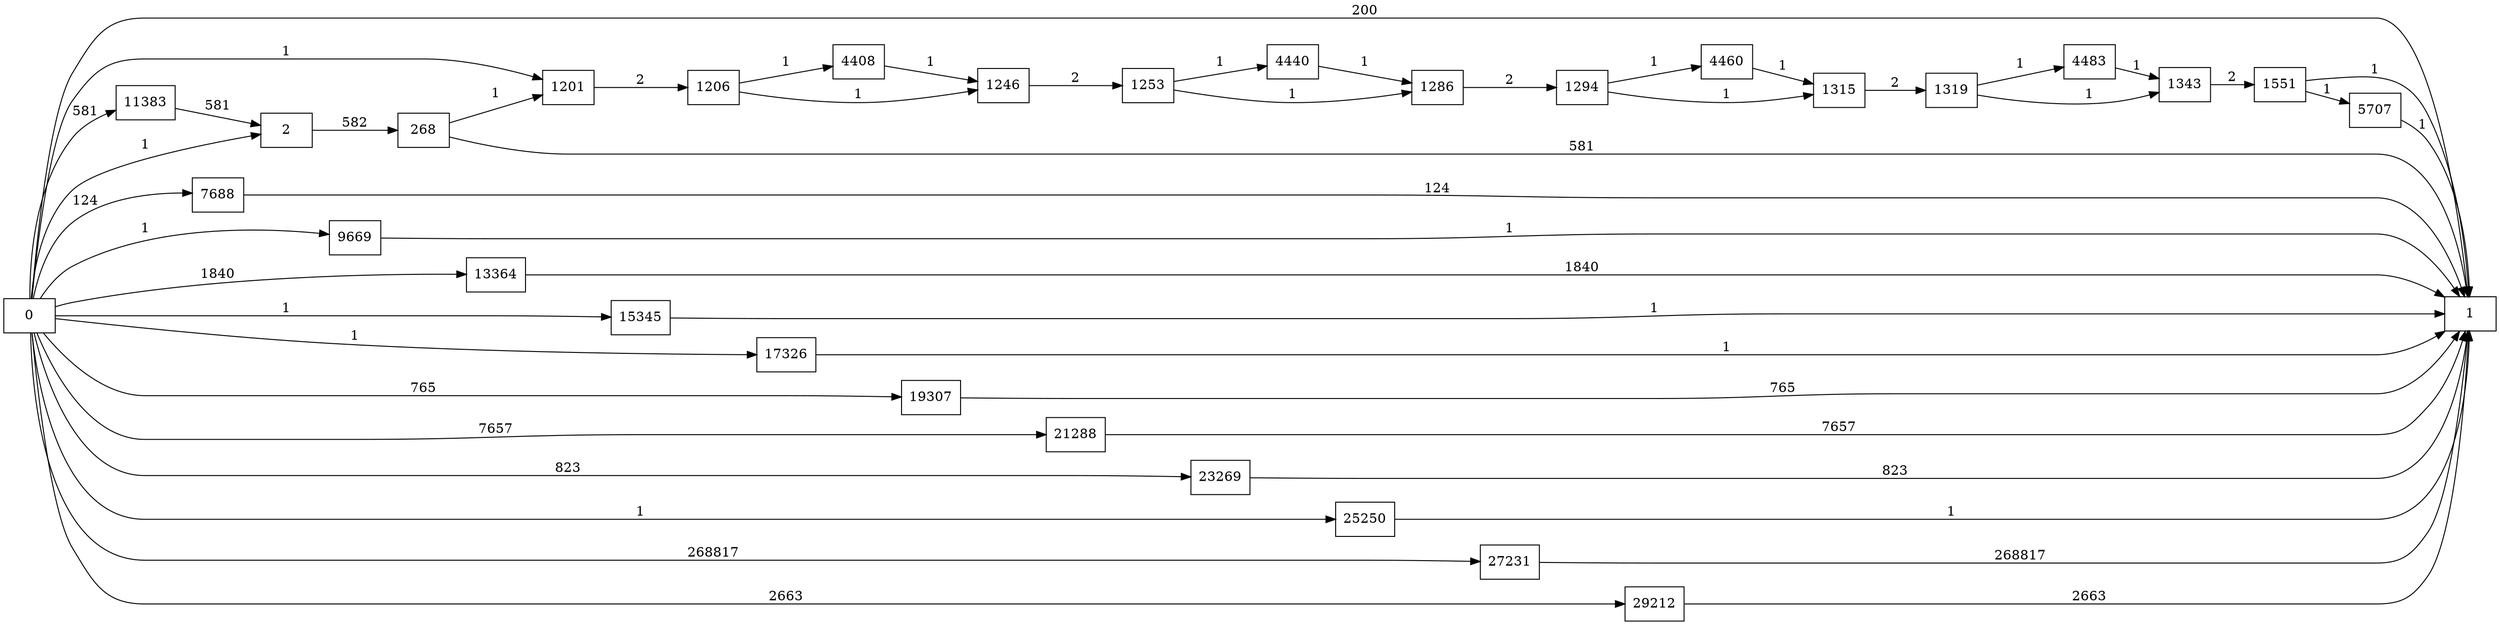 digraph {
	graph [rankdir=LR]
	node [shape=rectangle]
	2 -> 268 [label=582]
	268 -> 1 [label=581]
	268 -> 1201 [label=1]
	1201 -> 1206 [label=2]
	1206 -> 1246 [label=1]
	1206 -> 4408 [label=1]
	1246 -> 1253 [label=2]
	1253 -> 1286 [label=1]
	1253 -> 4440 [label=1]
	1286 -> 1294 [label=2]
	1294 -> 1315 [label=1]
	1294 -> 4460 [label=1]
	1315 -> 1319 [label=2]
	1319 -> 1343 [label=1]
	1319 -> 4483 [label=1]
	1343 -> 1551 [label=2]
	1551 -> 1 [label=1]
	1551 -> 5707 [label=1]
	4408 -> 1246 [label=1]
	4440 -> 1286 [label=1]
	4460 -> 1315 [label=1]
	4483 -> 1343 [label=1]
	5707 -> 1 [label=1]
	7688 -> 1 [label=124]
	9669 -> 1 [label=1]
	11383 -> 2 [label=581]
	13364 -> 1 [label=1840]
	15345 -> 1 [label=1]
	17326 -> 1 [label=1]
	19307 -> 1 [label=765]
	21288 -> 1 [label=7657]
	23269 -> 1 [label=823]
	25250 -> 1 [label=1]
	27231 -> 1 [label=268817]
	29212 -> 1 [label=2663]
	0 -> 2 [label=1]
	0 -> 1 [label=200]
	0 -> 1201 [label=1]
	0 -> 7688 [label=124]
	0 -> 9669 [label=1]
	0 -> 11383 [label=581]
	0 -> 13364 [label=1840]
	0 -> 15345 [label=1]
	0 -> 17326 [label=1]
	0 -> 19307 [label=765]
	0 -> 21288 [label=7657]
	0 -> 23269 [label=823]
	0 -> 25250 [label=1]
	0 -> 27231 [label=268817]
	0 -> 29212 [label=2663]
}
